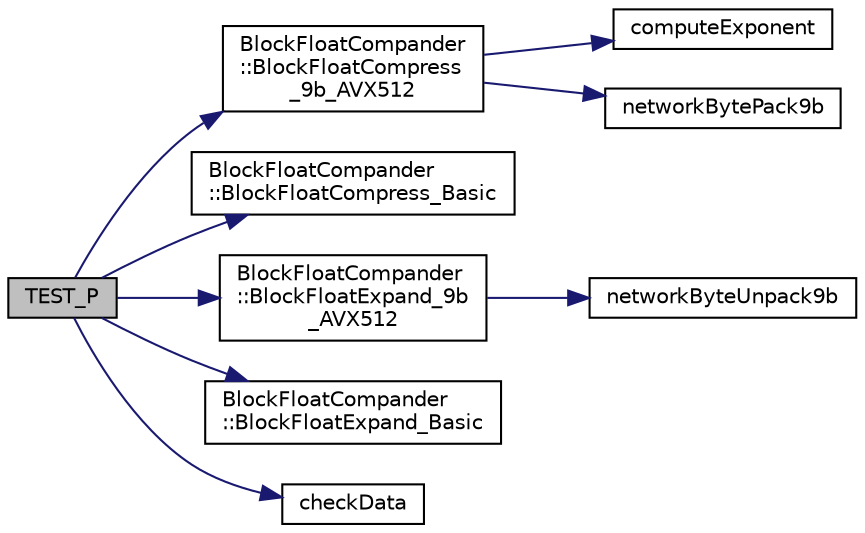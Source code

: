 digraph "TEST_P"
{
 // LATEX_PDF_SIZE
  edge [fontname="Helvetica",fontsize="10",labelfontname="Helvetica",labelfontsize="10"];
  node [fontname="Helvetica",fontsize="10",shape=record];
  rankdir="LR";
  Node1 [label="TEST_P",height=0.2,width=0.4,color="black", fillcolor="grey75", style="filled", fontcolor="black",tooltip=" "];
  Node1 -> Node2 [color="midnightblue",fontsize="10",style="solid",fontname="Helvetica"];
  Node2 [label="BlockFloatCompander\l::BlockFloatCompress\l_9b_AVX512",height=0.2,width=0.4,color="black", fillcolor="white", style="filled",URL="$namespace_block_float_compander.html#a2356f186e264c7cea4e3c26d448bb1d5",tooltip="9 bit compression"];
  Node2 -> Node3 [color="midnightblue",fontsize="10",style="solid",fontname="Helvetica"];
  Node3 [label="computeExponent",height=0.2,width=0.4,color="black", fillcolor="white", style="filled",URL="$xran__compression_8cpp.html#a74512492194fcab6a55f769e02aa37b4",tooltip="Compute exponent value for a set of RB from the maximum absolute value."];
  Node2 -> Node4 [color="midnightblue",fontsize="10",style="solid",fontname="Helvetica"];
  Node4 [label="networkBytePack9b",height=0.2,width=0.4,color="black", fillcolor="white", style="filled",URL="$xran__compression_8cpp.html#acb87fe08d3492b251e7a2561488064fa",tooltip=" "];
  Node1 -> Node5 [color="midnightblue",fontsize="10",style="solid",fontname="Helvetica"];
  Node5 [label="BlockFloatCompander\l::BlockFloatCompress_Basic",height=0.2,width=0.4,color="black", fillcolor="white", style="filled",URL="$namespace_block_float_compander.html#a45cc83687ca392534168cb8f4d64182f",tooltip="Reference compression."];
  Node1 -> Node6 [color="midnightblue",fontsize="10",style="solid",fontname="Helvetica"];
  Node6 [label="BlockFloatCompander\l::BlockFloatExpand_9b\l_AVX512",height=0.2,width=0.4,color="black", fillcolor="white", style="filled",URL="$namespace_block_float_compander.html#a32917a78ac1596d9aa95e4089ec88ba9",tooltip="9 bit expansion"];
  Node6 -> Node7 [color="midnightblue",fontsize="10",style="solid",fontname="Helvetica"];
  Node7 [label="networkByteUnpack9b",height=0.2,width=0.4,color="black", fillcolor="white", style="filled",URL="$xran__compression_8cpp.html#afb29866152e84d42cd2e3bc116454493",tooltip=" "];
  Node1 -> Node8 [color="midnightblue",fontsize="10",style="solid",fontname="Helvetica"];
  Node8 [label="BlockFloatCompander\l::BlockFloatExpand_Basic",height=0.2,width=0.4,color="black", fillcolor="white", style="filled",URL="$namespace_block_float_compander.html#a5f4776cd07aac0ae2d9dbd02aaba3435",tooltip="Reference expansion."];
  Node1 -> Node9 [color="midnightblue",fontsize="10",style="solid",fontname="Helvetica"];
  Node9 [label="checkData",height=0.2,width=0.4,color="black", fillcolor="white", style="filled",URL="$compander__functional_8cc.html#a1b6359dcad38667a5625c184cf490bef",tooltip=" "];
}
